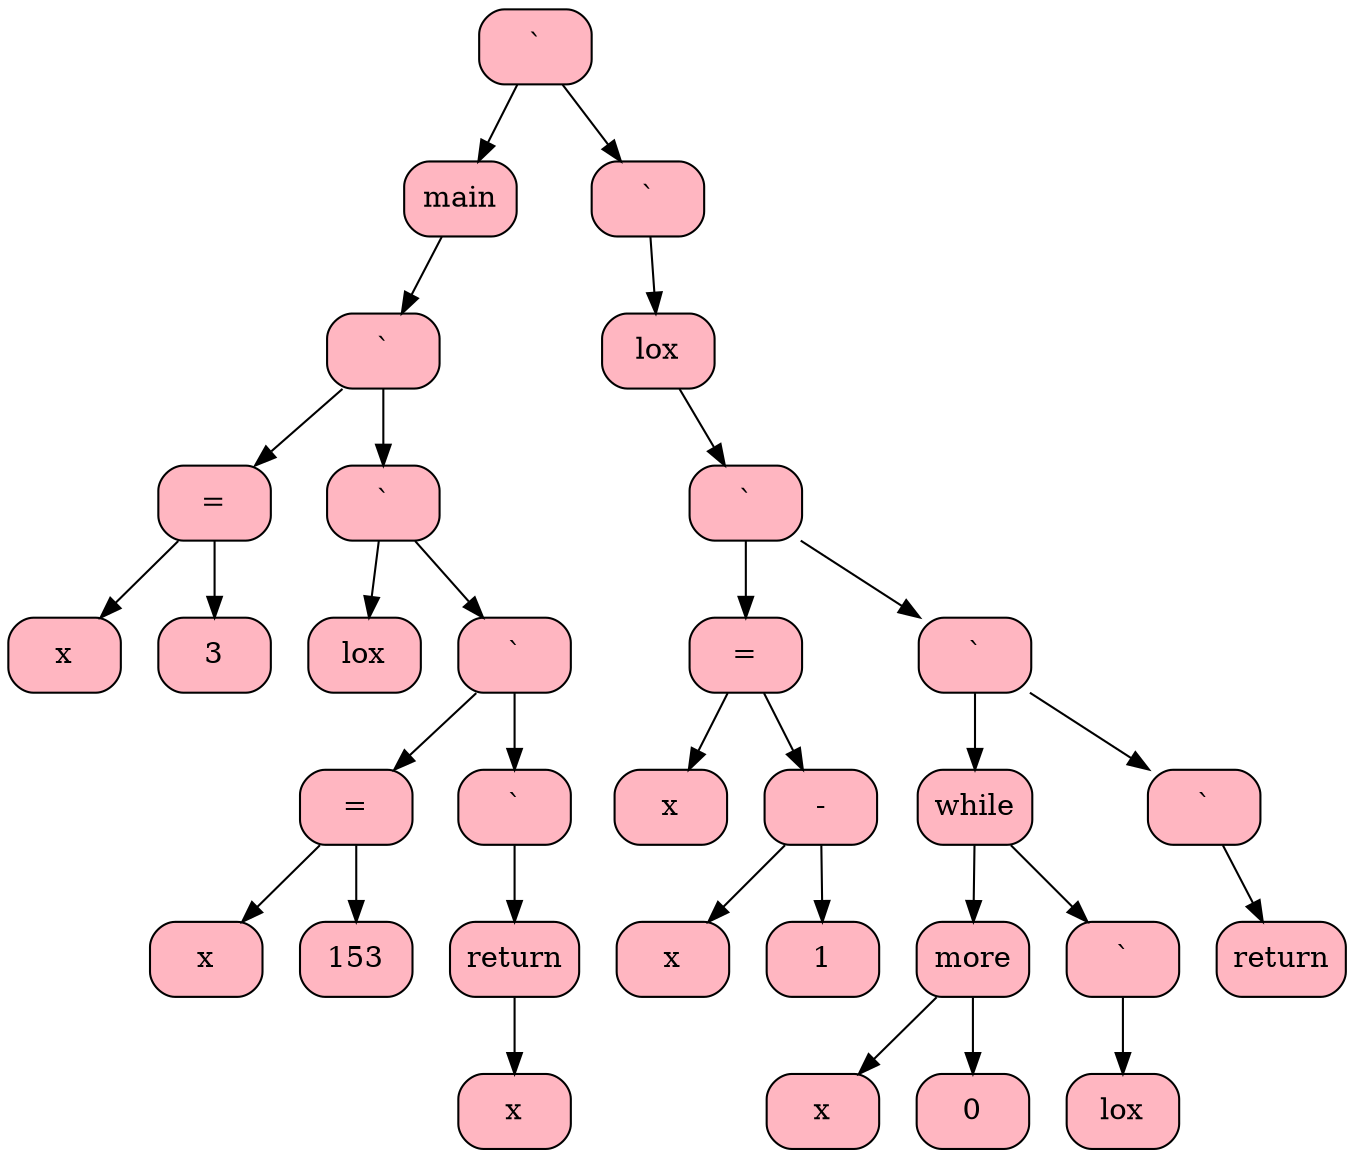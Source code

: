 digraph G { 
node [shape = record];
 "006D1C18"  "006D1C18" [shape = Mrecord, style = filled, fillcolor = lightpink  label = "` "];
"006D1C18" -> "006D18F0" 
 "006D1C18" -> "006D1C00" 
 "006D18F0" [shape = Mrecord, style = filled, fillcolor = lightpink  label = "main "];

 "006D18F0" -> "006D1C90" 
 "006D1C90" [shape = Mrecord, style = filled, fillcolor = lightpink  label = "` "];
"006D1C90" -> "006D1938" 
 "006D1C90" -> "006D1CC0" 
 "006D1938" [shape = Mrecord, style = filled, fillcolor = lightpink  label = "= "];
"006D1938" -> "006D1908" 
 "006D1938" -> "006D1920" 
 "006D1908" [shape = Mrecord, style = filled, fillcolor = lightpink  label = "x "];
 "006D1920" [shape = Mrecord, style = filled, fillcolor = lightpink  label = "3 "];
 "006D1CC0" [shape = Mrecord, style = filled, fillcolor = lightpink  label = "` "];
"006D1CC0" -> "006D1950" 
 "006D1CC0" -> "006D1788" 
 "006D1950" [shape = Mrecord, style = filled, fillcolor = lightpink  label = "lox "];
 "006D1788" [shape = Mrecord, style = filled, fillcolor = lightpink  label = "` "];
"006D1788" -> "006D1728" 
 "006D1788" -> "006D1770" 
 "006D1728" [shape = Mrecord, style = filled, fillcolor = lightpink  label = "= "];
"006D1728" -> "006D16F8" 
 "006D1728" -> "006D1710" 
 "006D16F8" [shape = Mrecord, style = filled, fillcolor = lightpink  label = "x "];
 "006D1710" [shape = Mrecord, style = filled, fillcolor = lightpink  label = "153 "];
 "006D1770" [shape = Mrecord, style = filled, fillcolor = lightpink  label = "` "];
"006D1770" -> "006D1758"  "006D1758" [shape = Mrecord, style = filled, fillcolor = lightpink  label = "return "];
"006D1758" -> "006D1740"  "006D1740" [shape = Mrecord, style = filled, fillcolor = lightpink  label = "x "];
 "006D1C00" [shape = Mrecord, style = filled, fillcolor = lightpink  label = "` "];
"006D1C00" -> "006D1D38"  "006D1D38" [shape = Mrecord, style = filled, fillcolor = lightpink  label = "lox "];

 "006D1D38" -> "006D1C30" 
 "006D1C30" [shape = Mrecord, style = filled, fillcolor = lightpink  label = "` "];
"006D1C30" -> "006D1D68" 
 "006D1C30" -> "006D1D98" 
 "006D1D68" [shape = Mrecord, style = filled, fillcolor = lightpink  label = "= "];
"006D1D68" -> "006D1CD8" 
 "006D1D68" -> "006D1CF0" 
 "006D1CD8" [shape = Mrecord, style = filled, fillcolor = lightpink  label = "x "];
 "006D1CF0" [shape = Mrecord, style = filled, fillcolor = lightpink  label = "- "];
"006D1CF0" -> "006D1CA8" 
 "006D1CF0" -> "006D1C48" 
 "006D1CA8" [shape = Mrecord, style = filled, fillcolor = lightpink  label = "x "];
 "006D1C48" [shape = Mrecord, style = filled, fillcolor = lightpink  label = "1 "];
 "006D1D98" [shape = Mrecord, style = filled, fillcolor = lightpink  label = "` "];
"006D1D98" -> "006D1D50" 
 "006D1D98" -> "006D1D80" 
 "006D1D50" [shape = Mrecord, style = filled, fillcolor = lightpink  label = "while "];
"006D1D50" -> "006D1C78" 
 "006D1D50" -> "006D1D20" 
 "006D1C78" [shape = Mrecord, style = filled, fillcolor = lightpink  label = "more "];
"006D1C78" -> "006D1BE8" 
 "006D1C78" -> "006D1C60" 
 "006D1BE8" [shape = Mrecord, style = filled, fillcolor = lightpink  label = "x "];
 "006D1C60" [shape = Mrecord, style = filled, fillcolor = lightpink  label = "0 "];
 "006D1D20" [shape = Mrecord, style = filled, fillcolor = lightpink  label = "` "];
"006D1D20" -> "006D1D08"  "006D1D08" [shape = Mrecord, style = filled, fillcolor = lightpink  label = "lox "];
 "006D1D80" [shape = Mrecord, style = filled, fillcolor = lightpink  label = "` "];
"006D1D80" -> "006D1BD0"  "006D1BD0" [shape = Mrecord, style = filled, fillcolor = lightpink  label = "return "];
}
